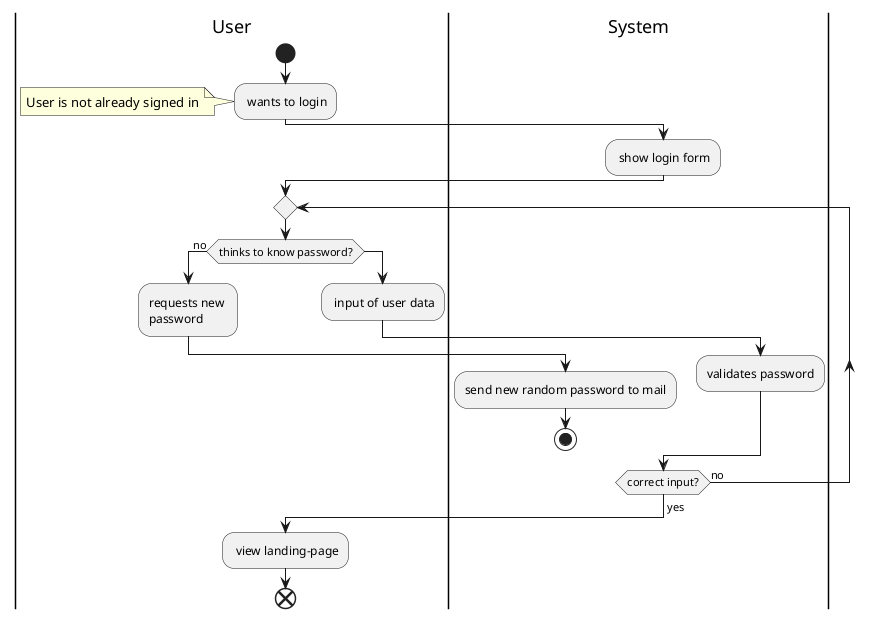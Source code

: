 @startuml
|User|
start
: wants to login;
note left: User is not already signed in
    |System|
        : show login form;
    |User|
        repeat
            if (thinks to know password?) then (no)
                |User|
                :requests new \npassword;
                    |System|
                        :send new random password to mail;
                        stop;
            else
                |User|
                : input of user data;
                    |System|
                         :validates password;
            endif
        repeat while (correct input?) is (no)
         -> yes;

    |User|
    : view landing-page;
end


@enduml


